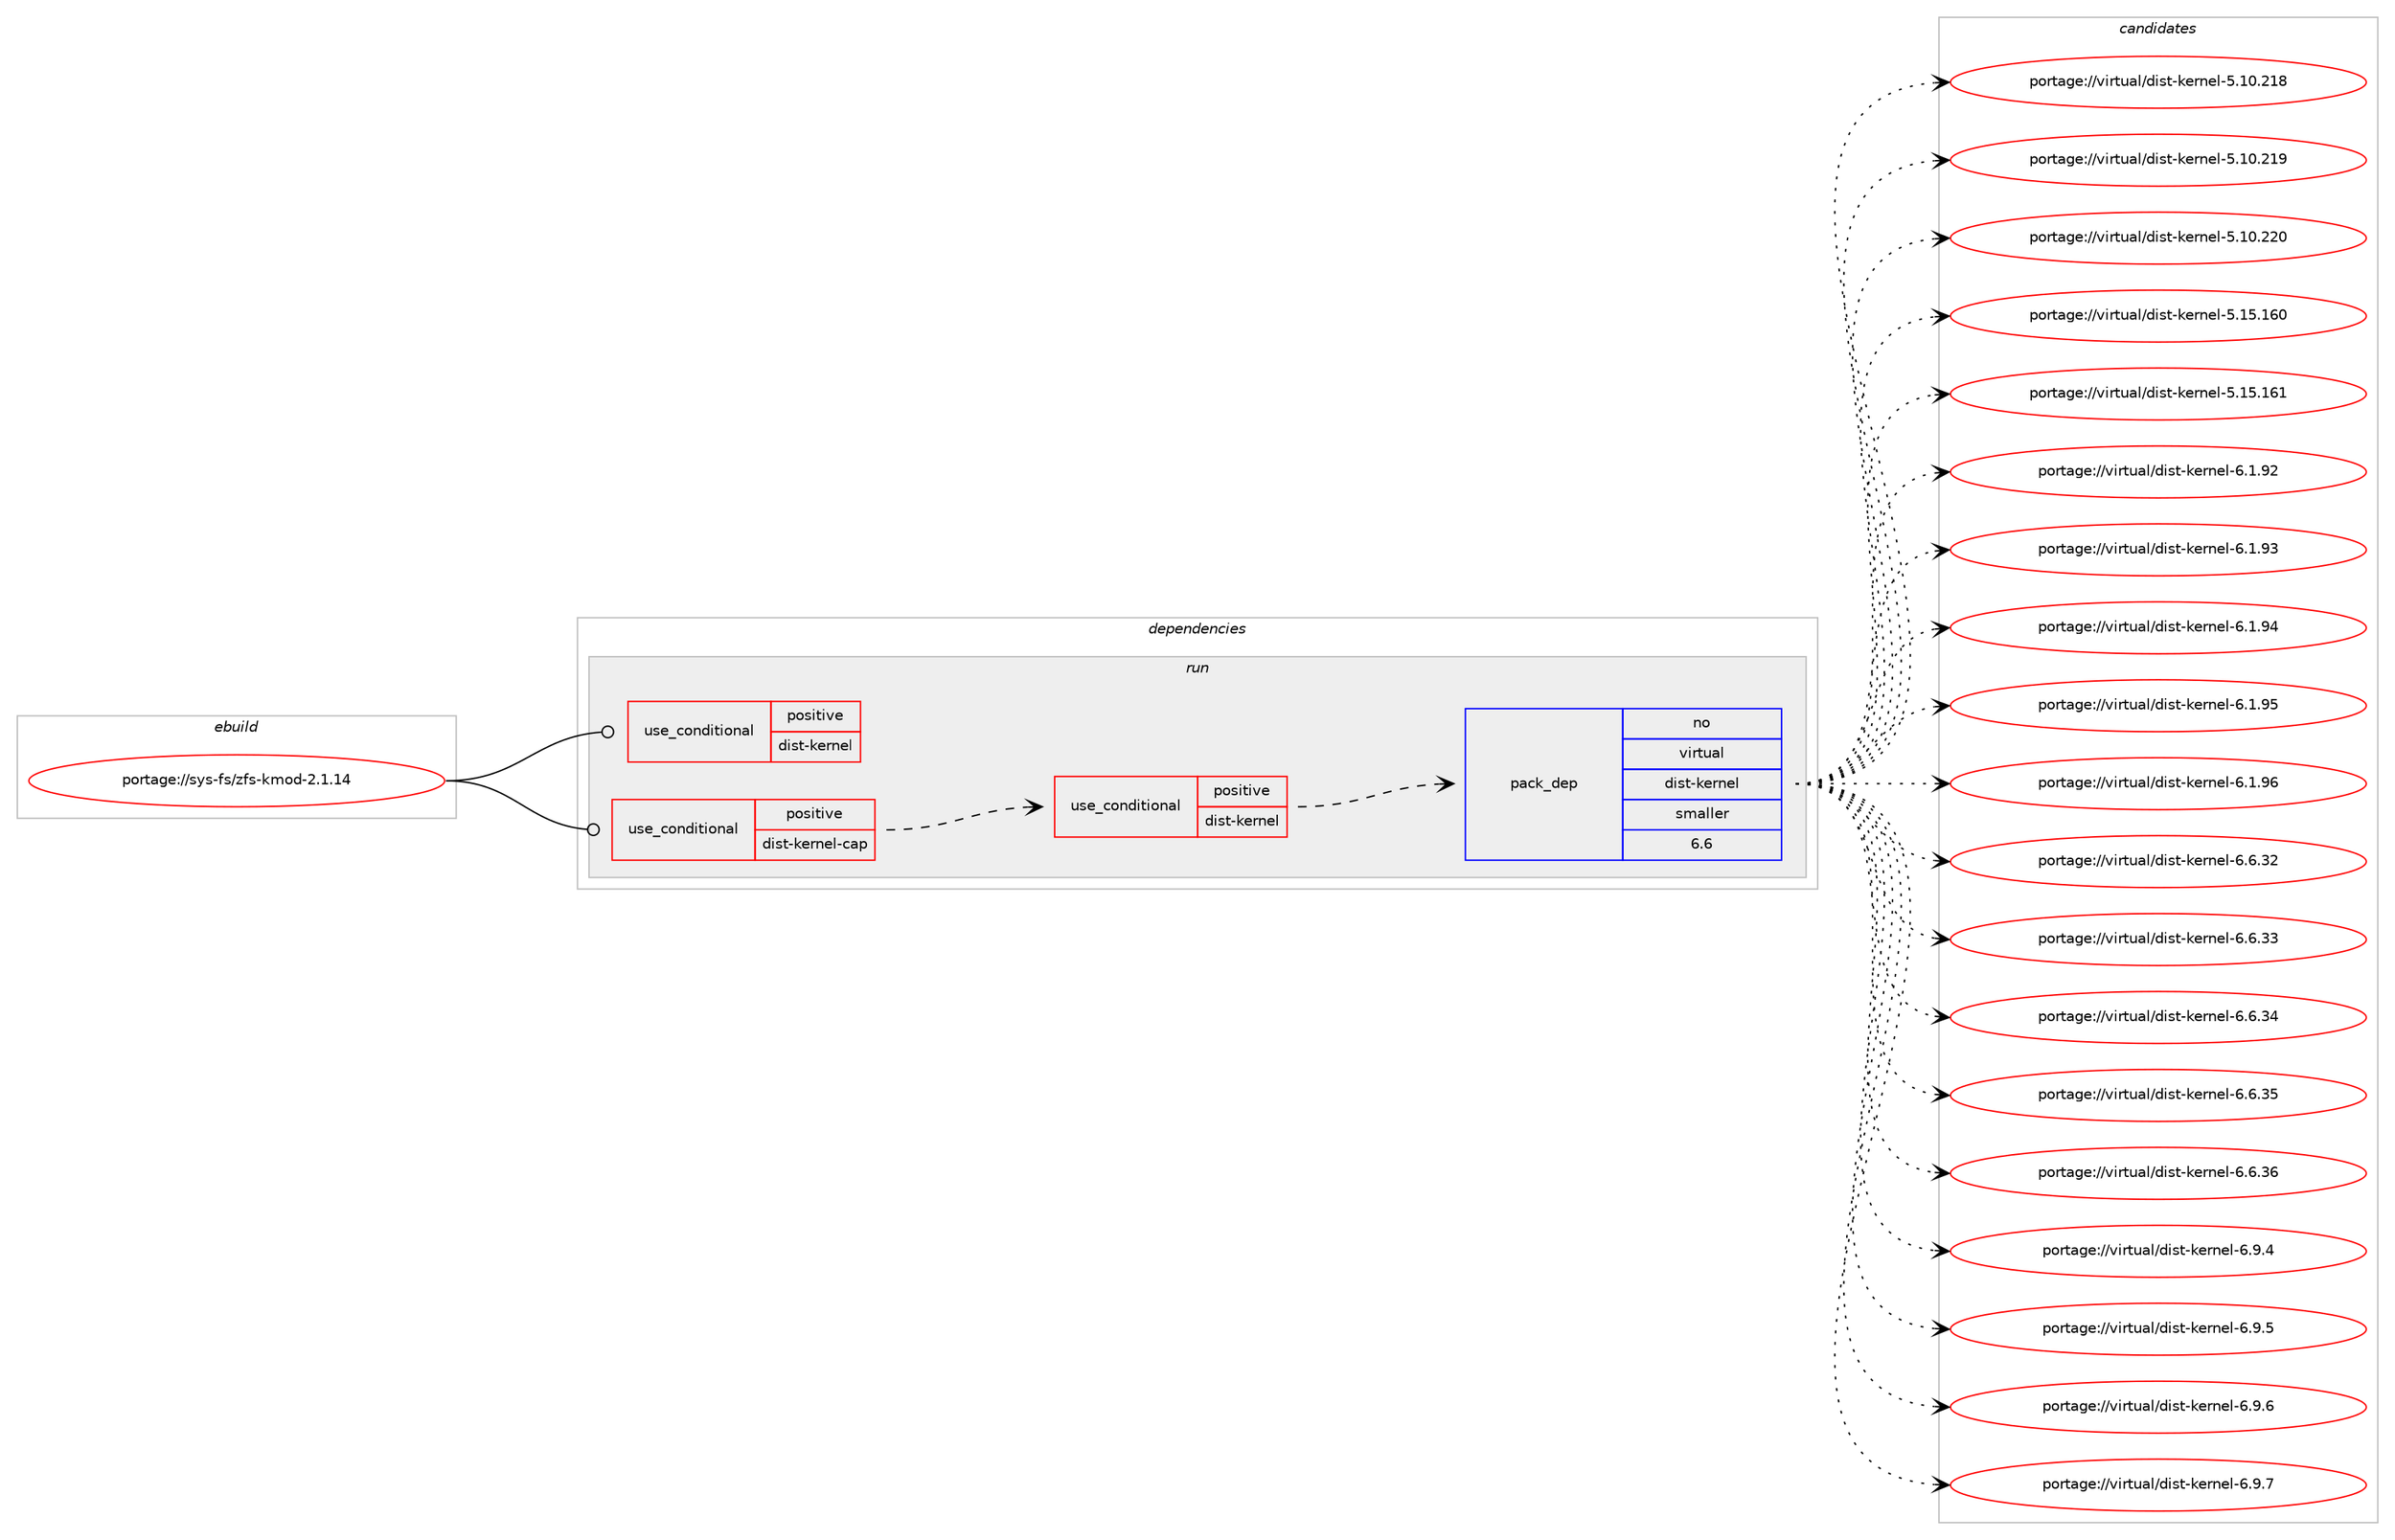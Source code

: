 digraph prolog {

# *************
# Graph options
# *************

newrank=true;
concentrate=true;
compound=true;
graph [rankdir=LR,fontname=Helvetica,fontsize=10,ranksep=1.5];#, ranksep=2.5, nodesep=0.2];
edge  [arrowhead=vee];
node  [fontname=Helvetica,fontsize=10];

# **********
# The ebuild
# **********

subgraph cluster_leftcol {
color=gray;
rank=same;
label=<<i>ebuild</i>>;
id [label="portage://sys-fs/zfs-kmod-2.1.14", color=red, width=4, href="../sys-fs/zfs-kmod-2.1.14.svg"];
}

# ****************
# The dependencies
# ****************

subgraph cluster_midcol {
color=gray;
label=<<i>dependencies</i>>;
subgraph cluster_compile {
fillcolor="#eeeeee";
style=filled;
label=<<i>compile</i>>;
# *** BEGIN UNKNOWN DEPENDENCY TYPE (TODO) ***
# id -> package_dependency(portage://sys-fs/zfs-kmod-2.1.14,install,no,virtual,linux-sources,none,[,,],[],[])
# *** END UNKNOWN DEPENDENCY TYPE (TODO) ***

}
subgraph cluster_compileandrun {
fillcolor="#eeeeee";
style=filled;
label=<<i>compile and run</i>>;
}
subgraph cluster_run {
fillcolor="#eeeeee";
style=filled;
label=<<i>run</i>>;
subgraph cond113911 {
dependency219606 [label=<<TABLE BORDER="0" CELLBORDER="1" CELLSPACING="0" CELLPADDING="4"><TR><TD ROWSPAN="3" CELLPADDING="10">use_conditional</TD></TR><TR><TD>positive</TD></TR><TR><TD>dist-kernel</TD></TR></TABLE>>, shape=none, color=red];
# *** BEGIN UNKNOWN DEPENDENCY TYPE (TODO) ***
# dependency219606 -> package_dependency(portage://sys-fs/zfs-kmod-2.1.14,run,no,virtual,dist-kernel,none,[,,],any_same_slot,[])
# *** END UNKNOWN DEPENDENCY TYPE (TODO) ***

}
id:e -> dependency219606:w [weight=20,style="solid",arrowhead="odot"];
subgraph cond113912 {
dependency219607 [label=<<TABLE BORDER="0" CELLBORDER="1" CELLSPACING="0" CELLPADDING="4"><TR><TD ROWSPAN="3" CELLPADDING="10">use_conditional</TD></TR><TR><TD>positive</TD></TR><TR><TD>dist-kernel-cap</TD></TR></TABLE>>, shape=none, color=red];
subgraph cond113913 {
dependency219608 [label=<<TABLE BORDER="0" CELLBORDER="1" CELLSPACING="0" CELLPADDING="4"><TR><TD ROWSPAN="3" CELLPADDING="10">use_conditional</TD></TR><TR><TD>positive</TD></TR><TR><TD>dist-kernel</TD></TR></TABLE>>, shape=none, color=red];
subgraph pack102795 {
dependency219609 [label=<<TABLE BORDER="0" CELLBORDER="1" CELLSPACING="0" CELLPADDING="4" WIDTH="220"><TR><TD ROWSPAN="6" CELLPADDING="30">pack_dep</TD></TR><TR><TD WIDTH="110">no</TD></TR><TR><TD>virtual</TD></TR><TR><TD>dist-kernel</TD></TR><TR><TD>smaller</TD></TR><TR><TD>6.6</TD></TR></TABLE>>, shape=none, color=blue];
}
dependency219608:e -> dependency219609:w [weight=20,style="dashed",arrowhead="vee"];
}
dependency219607:e -> dependency219608:w [weight=20,style="dashed",arrowhead="vee"];
}
id:e -> dependency219607:w [weight=20,style="solid",arrowhead="odot"];
# *** BEGIN UNKNOWN DEPENDENCY TYPE (TODO) ***
# id -> package_dependency(portage://sys-fs/zfs-kmod-2.1.14,run,no,sys-apps,kmod,none,[,,],[],[use(enable(tools),none)])
# *** END UNKNOWN DEPENDENCY TYPE (TODO) ***

}
}

# **************
# The candidates
# **************

subgraph cluster_choices {
rank=same;
color=gray;
label=<<i>candidates</i>>;

subgraph choice102795 {
color=black;
nodesep=1;
choice118105114116117971084710010511511645107101114110101108455346494846504956 [label="portage://virtual/dist-kernel-5.10.218", color=red, width=4,href="../virtual/dist-kernel-5.10.218.svg"];
choice118105114116117971084710010511511645107101114110101108455346494846504957 [label="portage://virtual/dist-kernel-5.10.219", color=red, width=4,href="../virtual/dist-kernel-5.10.219.svg"];
choice118105114116117971084710010511511645107101114110101108455346494846505048 [label="portage://virtual/dist-kernel-5.10.220", color=red, width=4,href="../virtual/dist-kernel-5.10.220.svg"];
choice118105114116117971084710010511511645107101114110101108455346495346495448 [label="portage://virtual/dist-kernel-5.15.160", color=red, width=4,href="../virtual/dist-kernel-5.15.160.svg"];
choice118105114116117971084710010511511645107101114110101108455346495346495449 [label="portage://virtual/dist-kernel-5.15.161", color=red, width=4,href="../virtual/dist-kernel-5.15.161.svg"];
choice11810511411611797108471001051151164510710111411010110845544649465750 [label="portage://virtual/dist-kernel-6.1.92", color=red, width=4,href="../virtual/dist-kernel-6.1.92.svg"];
choice11810511411611797108471001051151164510710111411010110845544649465751 [label="portage://virtual/dist-kernel-6.1.93", color=red, width=4,href="../virtual/dist-kernel-6.1.93.svg"];
choice11810511411611797108471001051151164510710111411010110845544649465752 [label="portage://virtual/dist-kernel-6.1.94", color=red, width=4,href="../virtual/dist-kernel-6.1.94.svg"];
choice11810511411611797108471001051151164510710111411010110845544649465753 [label="portage://virtual/dist-kernel-6.1.95", color=red, width=4,href="../virtual/dist-kernel-6.1.95.svg"];
choice11810511411611797108471001051151164510710111411010110845544649465754 [label="portage://virtual/dist-kernel-6.1.96", color=red, width=4,href="../virtual/dist-kernel-6.1.96.svg"];
choice11810511411611797108471001051151164510710111411010110845544654465150 [label="portage://virtual/dist-kernel-6.6.32", color=red, width=4,href="../virtual/dist-kernel-6.6.32.svg"];
choice11810511411611797108471001051151164510710111411010110845544654465151 [label="portage://virtual/dist-kernel-6.6.33", color=red, width=4,href="../virtual/dist-kernel-6.6.33.svg"];
choice11810511411611797108471001051151164510710111411010110845544654465152 [label="portage://virtual/dist-kernel-6.6.34", color=red, width=4,href="../virtual/dist-kernel-6.6.34.svg"];
choice11810511411611797108471001051151164510710111411010110845544654465153 [label="portage://virtual/dist-kernel-6.6.35", color=red, width=4,href="../virtual/dist-kernel-6.6.35.svg"];
choice11810511411611797108471001051151164510710111411010110845544654465154 [label="portage://virtual/dist-kernel-6.6.36", color=red, width=4,href="../virtual/dist-kernel-6.6.36.svg"];
choice118105114116117971084710010511511645107101114110101108455446574652 [label="portage://virtual/dist-kernel-6.9.4", color=red, width=4,href="../virtual/dist-kernel-6.9.4.svg"];
choice118105114116117971084710010511511645107101114110101108455446574653 [label="portage://virtual/dist-kernel-6.9.5", color=red, width=4,href="../virtual/dist-kernel-6.9.5.svg"];
choice118105114116117971084710010511511645107101114110101108455446574654 [label="portage://virtual/dist-kernel-6.9.6", color=red, width=4,href="../virtual/dist-kernel-6.9.6.svg"];
choice118105114116117971084710010511511645107101114110101108455446574655 [label="portage://virtual/dist-kernel-6.9.7", color=red, width=4,href="../virtual/dist-kernel-6.9.7.svg"];
dependency219609:e -> choice118105114116117971084710010511511645107101114110101108455346494846504956:w [style=dotted,weight="100"];
dependency219609:e -> choice118105114116117971084710010511511645107101114110101108455346494846504957:w [style=dotted,weight="100"];
dependency219609:e -> choice118105114116117971084710010511511645107101114110101108455346494846505048:w [style=dotted,weight="100"];
dependency219609:e -> choice118105114116117971084710010511511645107101114110101108455346495346495448:w [style=dotted,weight="100"];
dependency219609:e -> choice118105114116117971084710010511511645107101114110101108455346495346495449:w [style=dotted,weight="100"];
dependency219609:e -> choice11810511411611797108471001051151164510710111411010110845544649465750:w [style=dotted,weight="100"];
dependency219609:e -> choice11810511411611797108471001051151164510710111411010110845544649465751:w [style=dotted,weight="100"];
dependency219609:e -> choice11810511411611797108471001051151164510710111411010110845544649465752:w [style=dotted,weight="100"];
dependency219609:e -> choice11810511411611797108471001051151164510710111411010110845544649465753:w [style=dotted,weight="100"];
dependency219609:e -> choice11810511411611797108471001051151164510710111411010110845544649465754:w [style=dotted,weight="100"];
dependency219609:e -> choice11810511411611797108471001051151164510710111411010110845544654465150:w [style=dotted,weight="100"];
dependency219609:e -> choice11810511411611797108471001051151164510710111411010110845544654465151:w [style=dotted,weight="100"];
dependency219609:e -> choice11810511411611797108471001051151164510710111411010110845544654465152:w [style=dotted,weight="100"];
dependency219609:e -> choice11810511411611797108471001051151164510710111411010110845544654465153:w [style=dotted,weight="100"];
dependency219609:e -> choice11810511411611797108471001051151164510710111411010110845544654465154:w [style=dotted,weight="100"];
dependency219609:e -> choice118105114116117971084710010511511645107101114110101108455446574652:w [style=dotted,weight="100"];
dependency219609:e -> choice118105114116117971084710010511511645107101114110101108455446574653:w [style=dotted,weight="100"];
dependency219609:e -> choice118105114116117971084710010511511645107101114110101108455446574654:w [style=dotted,weight="100"];
dependency219609:e -> choice118105114116117971084710010511511645107101114110101108455446574655:w [style=dotted,weight="100"];
}
}

}

